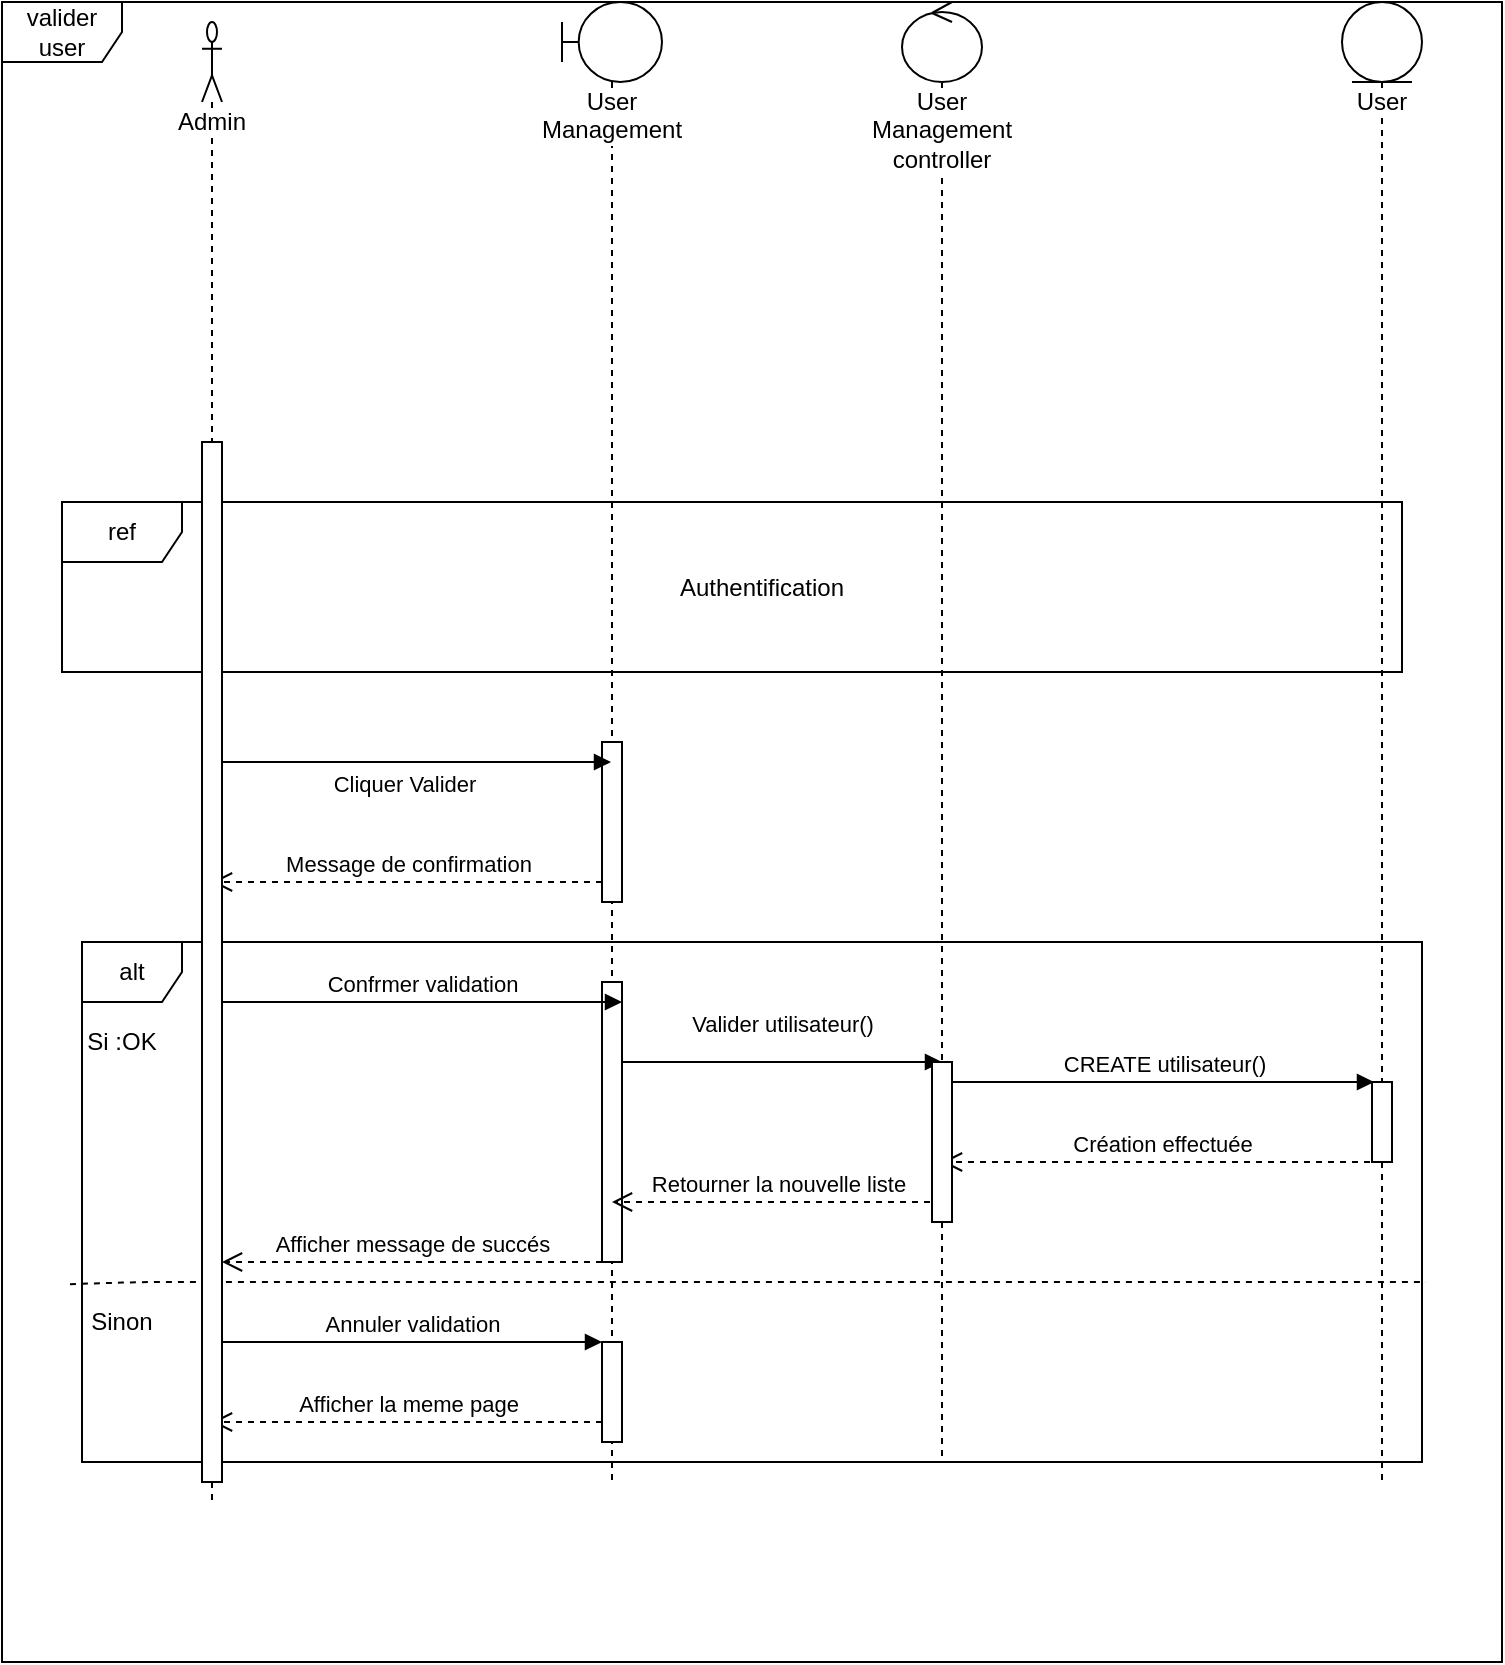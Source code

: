 <mxfile version="10.3.9" type="device"><diagram id="chPoz5LdmpBUyQcO5zTx" name="Page-1"><mxGraphModel dx="840" dy="506" grid="1" gridSize="10" guides="1" tooltips="1" connect="1" arrows="1" fold="1" page="1" pageScale="1" pageWidth="850" pageHeight="1100" math="0" shadow="0"><root><mxCell id="0"/><mxCell id="1" parent="0"/><mxCell id="2UEXE4apJw5BmhpLBmJW-44" value="alt" style="shape=umlFrame;whiteSpace=wrap;html=1;width=50;height=30;" parent="1" vertex="1"><mxGeometry x="60" y="550" width="670" height="260" as="geometry"/></mxCell><mxCell id="2UEXE4apJw5BmhpLBmJW-8" value="User Management" style="shape=umlLifeline;participant=umlBoundary;perimeter=lifelinePerimeter;whiteSpace=wrap;html=1;container=1;collapsible=0;recursiveResize=0;verticalAlign=top;spacingTop=36;labelBackgroundColor=#ffffff;outlineConnect=0;" parent="1" vertex="1"><mxGeometry x="300" y="80" width="50" height="740" as="geometry"/></mxCell><mxCell id="13emrFwENRUtgYGHik1h-4" value="" style="html=1;points=[];perimeter=orthogonalPerimeter;" parent="2UEXE4apJw5BmhpLBmJW-8" vertex="1"><mxGeometry x="20" y="370" width="10" height="80" as="geometry"/></mxCell><mxCell id="13emrFwENRUtgYGHik1h-5" value="" style="html=1;points=[];perimeter=orthogonalPerimeter;" parent="2UEXE4apJw5BmhpLBmJW-8" vertex="1"><mxGeometry x="20" y="490" width="10" height="140" as="geometry"/></mxCell><mxCell id="2UEXE4apJw5BmhpLBmJW-9" value="Admin" style="shape=umlLifeline;participant=umlActor;perimeter=lifelinePerimeter;whiteSpace=wrap;html=1;container=1;collapsible=0;recursiveResize=0;verticalAlign=top;spacingTop=36;labelBackgroundColor=#ffffff;outlineConnect=0;" parent="1" vertex="1"><mxGeometry x="120" y="90" width="10" height="740" as="geometry"/></mxCell><mxCell id="2UEXE4apJw5BmhpLBmJW-10" value="User Management controller" style="shape=umlLifeline;participant=umlControl;perimeter=lifelinePerimeter;whiteSpace=wrap;html=1;container=1;collapsible=0;recursiveResize=0;verticalAlign=top;spacingTop=36;labelBackgroundColor=#ffffff;outlineConnect=0;" parent="1" vertex="1"><mxGeometry x="470" y="80" width="40" height="730" as="geometry"/></mxCell><mxCell id="2UEXE4apJw5BmhpLBmJW-11" value="User" style="shape=umlLifeline;participant=umlEntity;perimeter=lifelinePerimeter;whiteSpace=wrap;html=1;container=1;collapsible=0;recursiveResize=0;verticalAlign=top;spacingTop=36;labelBackgroundColor=#ffffff;outlineConnect=0;" parent="1" vertex="1"><mxGeometry x="690" y="80" width="40" height="740" as="geometry"/></mxCell><mxCell id="2UEXE4apJw5BmhpLBmJW-12" value="ref" style="shape=umlFrame;whiteSpace=wrap;html=1;" parent="1" vertex="1"><mxGeometry x="50" y="330" width="670" height="85" as="geometry"/></mxCell><mxCell id="2UEXE4apJw5BmhpLBmJW-25" value="Message de confirmation" style="html=1;verticalAlign=bottom;endArrow=open;dashed=1;endSize=8;" parent="1" target="2UEXE4apJw5BmhpLBmJW-9" edge="1"><mxGeometry relative="1" as="geometry"><mxPoint x="320" y="520" as="sourcePoint"/><mxPoint x="240" y="520" as="targetPoint"/></mxGeometry></mxCell><mxCell id="2UEXE4apJw5BmhpLBmJW-32" value="Confrmer validation" style="html=1;verticalAlign=bottom;endArrow=block;entryX=0.377;entryY=0.25;entryDx=0;entryDy=0;entryPerimeter=0;" parent="1" edge="1"><mxGeometry width="80" relative="1" as="geometry"><mxPoint x="130" y="580" as="sourcePoint"/><mxPoint x="330" y="580" as="targetPoint"/></mxGeometry></mxCell><mxCell id="2UEXE4apJw5BmhpLBmJW-34" value="Valider utilisateur()" style="html=1;verticalAlign=bottom;endArrow=block;" parent="1" edge="1"><mxGeometry y="10" width="80" relative="1" as="geometry"><mxPoint x="330" y="610" as="sourcePoint"/><mxPoint x="490" y="610" as="targetPoint"/><mxPoint as="offset"/></mxGeometry></mxCell><mxCell id="2UEXE4apJw5BmhpLBmJW-35" value="CREATE utilisateur()" style="html=1;verticalAlign=bottom;endArrow=block;entryX=0.1;entryY=0;entryDx=0;entryDy=0;entryPerimeter=0;" parent="1" source="13emrFwENRUtgYGHik1h-9" target="13emrFwENRUtgYGHik1h-10" edge="1"><mxGeometry width="80" relative="1" as="geometry"><mxPoint x="490" y="630" as="sourcePoint"/><mxPoint x="710" y="630" as="targetPoint"/></mxGeometry></mxCell><mxCell id="2UEXE4apJw5BmhpLBmJW-36" value="Création effectuée" style="html=1;verticalAlign=bottom;endArrow=open;dashed=1;endSize=8;entryX=0.609;entryY=0.65;entryDx=0;entryDy=0;entryPerimeter=0;" parent="1" edge="1"><mxGeometry relative="1" as="geometry"><mxPoint x="710" y="660" as="sourcePoint"/><mxPoint x="490" y="660" as="targetPoint"/></mxGeometry></mxCell><mxCell id="2UEXE4apJw5BmhpLBmJW-38" value="Afficher message de succés" style="html=1;verticalAlign=bottom;endArrow=open;dashed=1;endSize=8;entryX=0.087;entryY=0.9;entryDx=0;entryDy=0;entryPerimeter=0;" parent="1" edge="1"><mxGeometry relative="1" as="geometry"><mxPoint x="320" y="710" as="sourcePoint"/><mxPoint x="130" y="710" as="targetPoint"/></mxGeometry></mxCell><mxCell id="2UEXE4apJw5BmhpLBmJW-39" value="Retourner la nouvelle liste" style="html=1;verticalAlign=bottom;endArrow=open;dashed=1;endSize=8;" parent="1" target="2UEXE4apJw5BmhpLBmJW-8" edge="1"><mxGeometry relative="1" as="geometry"><mxPoint x="490" y="680" as="sourcePoint"/><mxPoint x="410" y="680" as="targetPoint"/></mxGeometry></mxCell><mxCell id="2UEXE4apJw5BmhpLBmJW-42" value="Afficher la meme page" style="html=1;verticalAlign=bottom;endArrow=open;dashed=1;endSize=8;" parent="1" target="2UEXE4apJw5BmhpLBmJW-9" edge="1"><mxGeometry relative="1" as="geometry"><mxPoint x="320" y="790" as="sourcePoint"/><mxPoint x="240" y="790" as="targetPoint"/></mxGeometry></mxCell><mxCell id="2UEXE4apJw5BmhpLBmJW-47" value="" style="endArrow=none;dashed=1;html=1;exitX=-0.009;exitY=0.658;exitDx=0;exitDy=0;exitPerimeter=0;" parent="1" source="2UEXE4apJw5BmhpLBmJW-44" edge="1"><mxGeometry width="50" height="50" relative="1" as="geometry"><mxPoint x="60" y="750" as="sourcePoint"/><mxPoint x="732" y="720" as="targetPoint"/><Array as="points"><mxPoint x="90" y="720"/></Array></mxGeometry></mxCell><mxCell id="2UEXE4apJw5BmhpLBmJW-24" value="Cliquer Valider" style="html=1;verticalAlign=bottom;endArrow=block;" parent="1" source="2UEXE4apJw5BmhpLBmJW-9" target="2UEXE4apJw5BmhpLBmJW-8" edge="1"><mxGeometry x="-0.045" y="-20" width="80" relative="1" as="geometry"><mxPoint x="130" y="460" as="sourcePoint"/><mxPoint x="210" y="460" as="targetPoint"/><mxPoint as="offset"/></mxGeometry></mxCell><mxCell id="2UEXE4apJw5BmhpLBmJW-49" value="Si :OK" style="text;html=1;strokeColor=none;fillColor=none;align=center;verticalAlign=middle;whiteSpace=wrap;rounded=0;" parent="1" vertex="1"><mxGeometry x="60" y="590" width="40" height="20" as="geometry"/></mxCell><mxCell id="2UEXE4apJw5BmhpLBmJW-51" value="Sinon" style="text;html=1;strokeColor=none;fillColor=none;align=center;verticalAlign=middle;whiteSpace=wrap;rounded=0;" parent="1" vertex="1"><mxGeometry x="60" y="730" width="40" height="20" as="geometry"/></mxCell><mxCell id="2UEXE4apJw5BmhpLBmJW-62" value="" style="html=1;verticalAlign=bottom;endArrow=block;" parent="1" source="13emrFwENRUtgYGHik1h-6" target="2UEXE4apJw5BmhpLBmJW-8" edge="1"><mxGeometry width="80" relative="1" as="geometry"><mxPoint x="130" y="750" as="sourcePoint"/><mxPoint x="210" y="750" as="targetPoint"/></mxGeometry></mxCell><mxCell id="2UEXE4apJw5BmhpLBmJW-64" value="Authentification" style="text;html=1;strokeColor=none;fillColor=none;align=center;verticalAlign=middle;whiteSpace=wrap;rounded=0;" parent="1" vertex="1"><mxGeometry x="330" y="362.5" width="140" height="20" as="geometry"/></mxCell><mxCell id="13emrFwENRUtgYGHik1h-3" value="" style="html=1;points=[];perimeter=orthogonalPerimeter;" parent="1" vertex="1"><mxGeometry x="120" y="300" width="10" height="520" as="geometry"/></mxCell><mxCell id="13emrFwENRUtgYGHik1h-6" value="" style="html=1;points=[];perimeter=orthogonalPerimeter;" parent="1" vertex="1"><mxGeometry x="320" y="750" width="10" height="50" as="geometry"/></mxCell><mxCell id="13emrFwENRUtgYGHik1h-7" value="Annuler validation" style="html=1;verticalAlign=bottom;endArrow=block;" parent="1" target="13emrFwENRUtgYGHik1h-6" edge="1"><mxGeometry width="80" relative="1" as="geometry"><mxPoint x="130" y="750" as="sourcePoint"/><mxPoint x="324.5" y="750" as="targetPoint"/></mxGeometry></mxCell><mxCell id="13emrFwENRUtgYGHik1h-9" value="" style="html=1;points=[];perimeter=orthogonalPerimeter;" parent="1" vertex="1"><mxGeometry x="485" y="610" width="10" height="80" as="geometry"/></mxCell><mxCell id="13emrFwENRUtgYGHik1h-10" value="" style="html=1;points=[];perimeter=orthogonalPerimeter;" parent="1" vertex="1"><mxGeometry x="705" y="620" width="10" height="40" as="geometry"/></mxCell><mxCell id="RpKmlnzfsJukRtzSBcO9-1" value="valider&lt;br&gt;user&lt;br&gt;" style="shape=umlFrame;whiteSpace=wrap;html=1;" vertex="1" parent="1"><mxGeometry x="20" y="80" width="750" height="830" as="geometry"/></mxCell></root></mxGraphModel></diagram></mxfile>